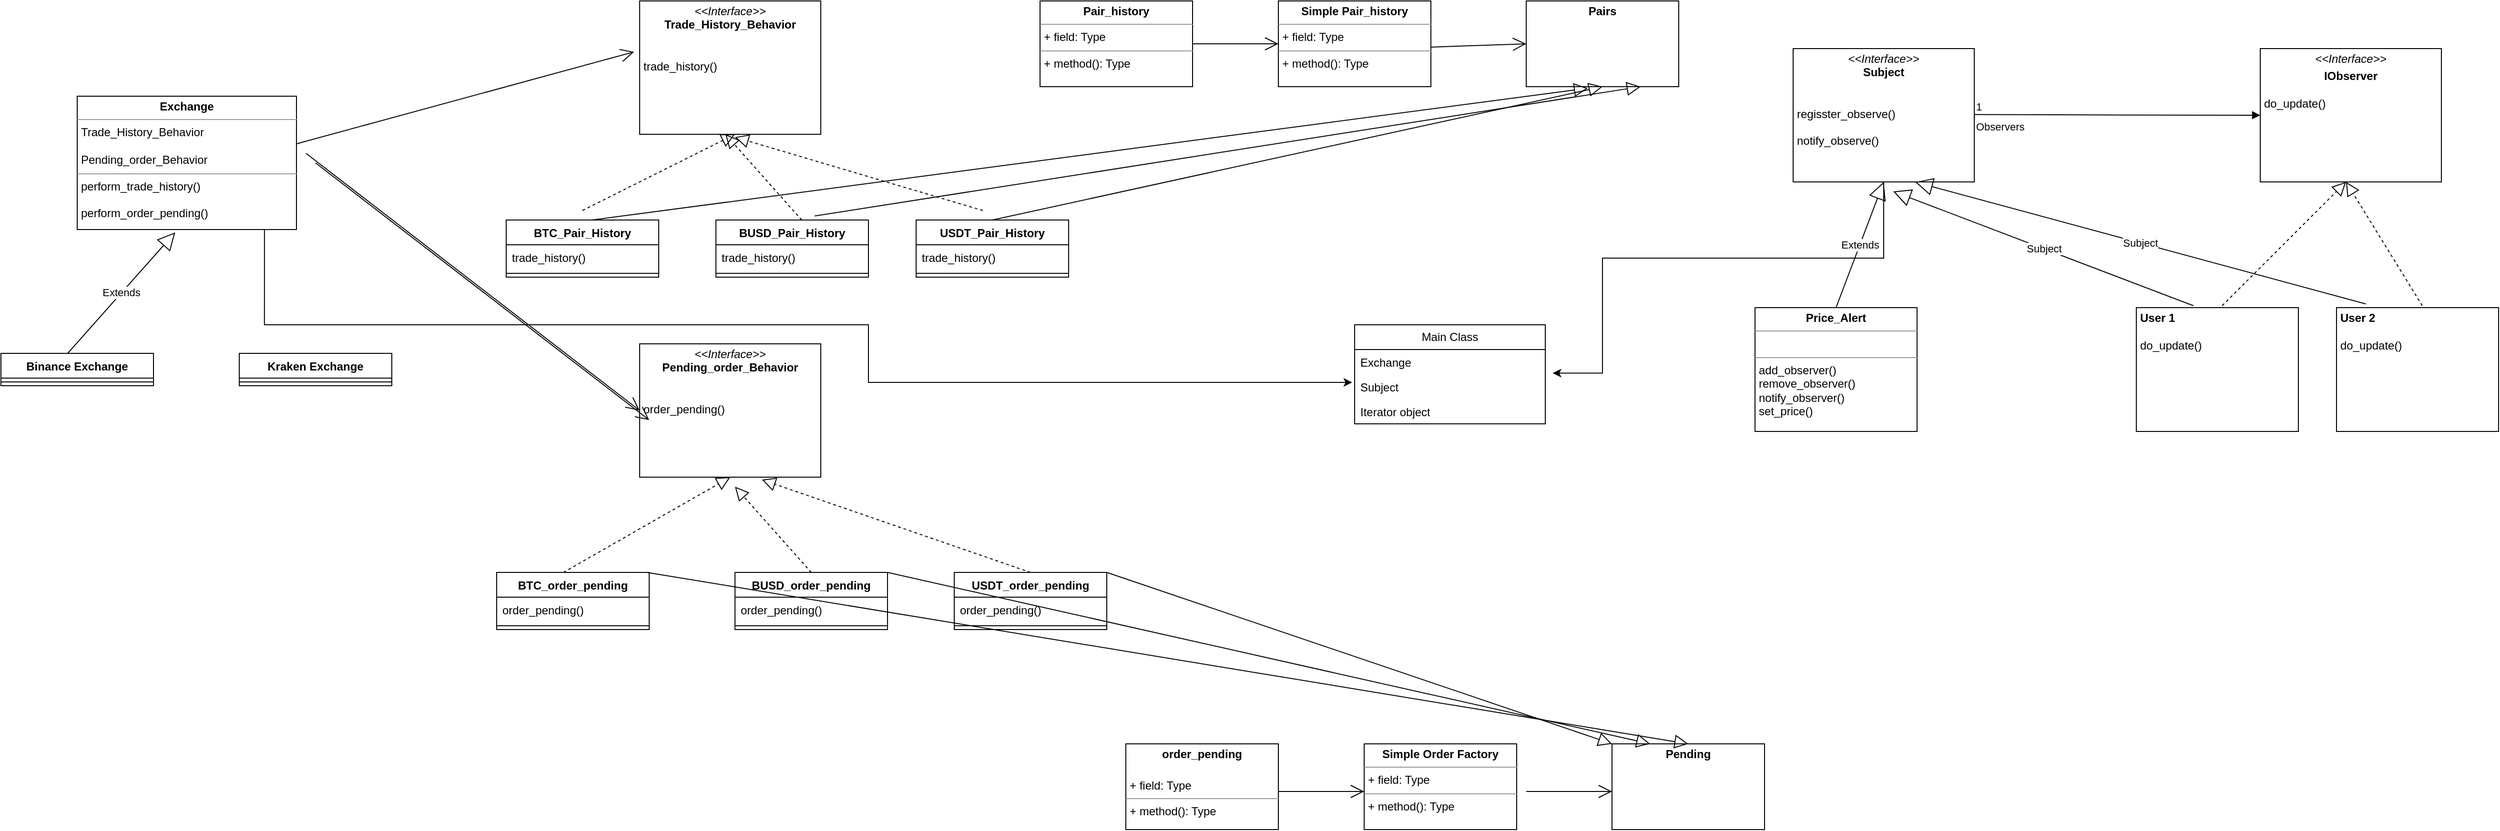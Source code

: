 <mxfile version="21.5.2" type="github">
  <diagram name="Page-1" id="w4T9-c-zakdsH0iH4GYn">
    <mxGraphModel dx="1615" dy="865" grid="1" gridSize="10" guides="1" tooltips="1" connect="1" arrows="1" fold="1" page="1" pageScale="1" pageWidth="3300" pageHeight="2339" math="0" shadow="0">
      <root>
        <mxCell id="0" />
        <mxCell id="1" parent="0" />
        <mxCell id="L4LY4rmguNBgHFEG2ncI-16" value="&lt;p style=&quot;margin:0px;margin-top:4px;text-align:center;&quot;&gt;&lt;b&gt;Exchange&lt;/b&gt;&lt;/p&gt;&lt;hr size=&quot;1&quot;&gt;&lt;p style=&quot;margin:0px;margin-left:4px;&quot;&gt;Trade_History_Behavior&lt;/p&gt;&lt;p style=&quot;margin:0px;margin-left:4px;&quot;&gt;&lt;br&gt;&lt;/p&gt;&lt;p style=&quot;margin:0px;margin-left:4px;&quot;&gt;Pending_order_Behavior&lt;/p&gt;&lt;hr size=&quot;1&quot;&gt;&lt;p style=&quot;margin:0px;margin-left:4px;&quot;&gt;perform_trade_history()&lt;/p&gt;&lt;p style=&quot;margin:0px;margin-left:4px;&quot;&gt;&lt;br&gt;&lt;/p&gt;&lt;p style=&quot;margin:0px;margin-left:4px;&quot;&gt;perform_order_pending()&lt;br&gt;&lt;/p&gt;" style="verticalAlign=top;align=left;overflow=fill;fontSize=12;fontFamily=Helvetica;html=1;whiteSpace=wrap;" vertex="1" parent="1">
          <mxGeometry x="100" y="200" width="230" height="140" as="geometry" />
        </mxCell>
        <mxCell id="L4LY4rmguNBgHFEG2ncI-18" value="&lt;p style=&quot;margin:0px;margin-top:4px;text-align:center;&quot;&gt;&lt;i&gt;&amp;lt;&amp;lt;Interface&amp;gt;&amp;gt;&lt;/i&gt;&lt;br&gt;&lt;b&gt;Trade_History_Behavior&lt;/b&gt;&lt;/p&gt;&lt;p style=&quot;margin:0px;margin-left:4px;&quot;&gt;&lt;br&gt;&lt;/p&gt;&lt;p style=&quot;margin:0px;margin-left:4px;&quot;&gt;&lt;br&gt;&lt;/p&gt;&lt;p style=&quot;margin:0px;margin-left:4px;&quot;&gt;trade_history()&lt;/p&gt;" style="verticalAlign=top;align=left;overflow=fill;fontSize=12;fontFamily=Helvetica;html=1;whiteSpace=wrap;" vertex="1" parent="1">
          <mxGeometry x="690" y="100" width="190" height="140" as="geometry" />
        </mxCell>
        <mxCell id="L4LY4rmguNBgHFEG2ncI-19" value="BTC_Pair_History" style="swimlane;fontStyle=1;align=center;verticalAlign=top;childLayout=stackLayout;horizontal=1;startSize=26;horizontalStack=0;resizeParent=1;resizeParentMax=0;resizeLast=0;collapsible=1;marginBottom=0;whiteSpace=wrap;html=1;" vertex="1" parent="1">
          <mxGeometry x="550" y="330" width="160" height="60" as="geometry" />
        </mxCell>
        <mxCell id="L4LY4rmguNBgHFEG2ncI-20" value="trade_history()" style="text;strokeColor=none;fillColor=none;align=left;verticalAlign=top;spacingLeft=4;spacingRight=4;overflow=hidden;rotatable=0;points=[[0,0.5],[1,0.5]];portConstraint=eastwest;whiteSpace=wrap;html=1;" vertex="1" parent="L4LY4rmguNBgHFEG2ncI-19">
          <mxGeometry y="26" width="160" height="26" as="geometry" />
        </mxCell>
        <mxCell id="L4LY4rmguNBgHFEG2ncI-21" value="" style="line;strokeWidth=1;fillColor=none;align=left;verticalAlign=middle;spacingTop=-1;spacingLeft=3;spacingRight=3;rotatable=0;labelPosition=right;points=[];portConstraint=eastwest;strokeColor=inherit;" vertex="1" parent="L4LY4rmguNBgHFEG2ncI-19">
          <mxGeometry y="52" width="160" height="8" as="geometry" />
        </mxCell>
        <mxCell id="L4LY4rmguNBgHFEG2ncI-23" value="BUSD_Pair_History" style="swimlane;fontStyle=1;align=center;verticalAlign=top;childLayout=stackLayout;horizontal=1;startSize=26;horizontalStack=0;resizeParent=1;resizeParentMax=0;resizeLast=0;collapsible=1;marginBottom=0;whiteSpace=wrap;html=1;" vertex="1" parent="1">
          <mxGeometry x="770" y="330" width="160" height="60" as="geometry" />
        </mxCell>
        <mxCell id="L4LY4rmguNBgHFEG2ncI-24" value="trade_history()" style="text;strokeColor=none;fillColor=none;align=left;verticalAlign=top;spacingLeft=4;spacingRight=4;overflow=hidden;rotatable=0;points=[[0,0.5],[1,0.5]];portConstraint=eastwest;whiteSpace=wrap;html=1;" vertex="1" parent="L4LY4rmguNBgHFEG2ncI-23">
          <mxGeometry y="26" width="160" height="26" as="geometry" />
        </mxCell>
        <mxCell id="L4LY4rmguNBgHFEG2ncI-25" value="" style="line;strokeWidth=1;fillColor=none;align=left;verticalAlign=middle;spacingTop=-1;spacingLeft=3;spacingRight=3;rotatable=0;labelPosition=right;points=[];portConstraint=eastwest;strokeColor=inherit;" vertex="1" parent="L4LY4rmguNBgHFEG2ncI-23">
          <mxGeometry y="52" width="160" height="8" as="geometry" />
        </mxCell>
        <mxCell id="L4LY4rmguNBgHFEG2ncI-27" value="USDT_Pair_History" style="swimlane;fontStyle=1;align=center;verticalAlign=top;childLayout=stackLayout;horizontal=1;startSize=26;horizontalStack=0;resizeParent=1;resizeParentMax=0;resizeLast=0;collapsible=1;marginBottom=0;whiteSpace=wrap;html=1;" vertex="1" parent="1">
          <mxGeometry x="980" y="330" width="160" height="60" as="geometry" />
        </mxCell>
        <mxCell id="L4LY4rmguNBgHFEG2ncI-28" value="trade_history()" style="text;strokeColor=none;fillColor=none;align=left;verticalAlign=top;spacingLeft=4;spacingRight=4;overflow=hidden;rotatable=0;points=[[0,0.5],[1,0.5]];portConstraint=eastwest;whiteSpace=wrap;html=1;" vertex="1" parent="L4LY4rmguNBgHFEG2ncI-27">
          <mxGeometry y="26" width="160" height="26" as="geometry" />
        </mxCell>
        <mxCell id="L4LY4rmguNBgHFEG2ncI-29" value="" style="line;strokeWidth=1;fillColor=none;align=left;verticalAlign=middle;spacingTop=-1;spacingLeft=3;spacingRight=3;rotatable=0;labelPosition=right;points=[];portConstraint=eastwest;strokeColor=inherit;" vertex="1" parent="L4LY4rmguNBgHFEG2ncI-27">
          <mxGeometry y="52" width="160" height="8" as="geometry" />
        </mxCell>
        <mxCell id="L4LY4rmguNBgHFEG2ncI-31" value="&lt;p style=&quot;margin:0px;margin-top:4px;text-align:center;&quot;&gt;&lt;i&gt;&amp;lt;&amp;lt;Interface&amp;gt;&amp;gt;&lt;/i&gt;&lt;br&gt;&lt;b&gt;Pending_order_Behavior&lt;/b&gt;&lt;/p&gt;&lt;p style=&quot;margin:0px;margin-left:4px;&quot;&gt;&lt;br&gt;&lt;/p&gt;&lt;p style=&quot;margin:0px;margin-left:4px;&quot;&gt;&lt;br&gt;&lt;/p&gt;&lt;p style=&quot;margin:0px;margin-left:4px;&quot;&gt;order_pending()&lt;/p&gt;" style="verticalAlign=top;align=left;overflow=fill;fontSize=12;fontFamily=Helvetica;html=1;whiteSpace=wrap;" vertex="1" parent="1">
          <mxGeometry x="690" y="460" width="190" height="140" as="geometry" />
        </mxCell>
        <mxCell id="L4LY4rmguNBgHFEG2ncI-35" value="BTC_order_pending" style="swimlane;fontStyle=1;align=center;verticalAlign=top;childLayout=stackLayout;horizontal=1;startSize=26;horizontalStack=0;resizeParent=1;resizeParentMax=0;resizeLast=0;collapsible=1;marginBottom=0;whiteSpace=wrap;html=1;" vertex="1" parent="1">
          <mxGeometry x="540" y="700" width="160" height="60" as="geometry" />
        </mxCell>
        <mxCell id="L4LY4rmguNBgHFEG2ncI-36" value="order_pending()" style="text;strokeColor=none;fillColor=none;align=left;verticalAlign=top;spacingLeft=4;spacingRight=4;overflow=hidden;rotatable=0;points=[[0,0.5],[1,0.5]];portConstraint=eastwest;whiteSpace=wrap;html=1;" vertex="1" parent="L4LY4rmguNBgHFEG2ncI-35">
          <mxGeometry y="26" width="160" height="26" as="geometry" />
        </mxCell>
        <mxCell id="L4LY4rmguNBgHFEG2ncI-37" value="" style="line;strokeWidth=1;fillColor=none;align=left;verticalAlign=middle;spacingTop=-1;spacingLeft=3;spacingRight=3;rotatable=0;labelPosition=right;points=[];portConstraint=eastwest;strokeColor=inherit;" vertex="1" parent="L4LY4rmguNBgHFEG2ncI-35">
          <mxGeometry y="52" width="160" height="8" as="geometry" />
        </mxCell>
        <mxCell id="L4LY4rmguNBgHFEG2ncI-38" value="BUSD_order_pending" style="swimlane;fontStyle=1;align=center;verticalAlign=top;childLayout=stackLayout;horizontal=1;startSize=26;horizontalStack=0;resizeParent=1;resizeParentMax=0;resizeLast=0;collapsible=1;marginBottom=0;whiteSpace=wrap;html=1;" vertex="1" parent="1">
          <mxGeometry x="790" y="700" width="160" height="60" as="geometry" />
        </mxCell>
        <mxCell id="L4LY4rmguNBgHFEG2ncI-39" value="order_pending()" style="text;strokeColor=none;fillColor=none;align=left;verticalAlign=top;spacingLeft=4;spacingRight=4;overflow=hidden;rotatable=0;points=[[0,0.5],[1,0.5]];portConstraint=eastwest;whiteSpace=wrap;html=1;" vertex="1" parent="L4LY4rmguNBgHFEG2ncI-38">
          <mxGeometry y="26" width="160" height="26" as="geometry" />
        </mxCell>
        <mxCell id="L4LY4rmguNBgHFEG2ncI-40" value="" style="line;strokeWidth=1;fillColor=none;align=left;verticalAlign=middle;spacingTop=-1;spacingLeft=3;spacingRight=3;rotatable=0;labelPosition=right;points=[];portConstraint=eastwest;strokeColor=inherit;" vertex="1" parent="L4LY4rmguNBgHFEG2ncI-38">
          <mxGeometry y="52" width="160" height="8" as="geometry" />
        </mxCell>
        <mxCell id="L4LY4rmguNBgHFEG2ncI-41" value="USDT_order_pending" style="swimlane;fontStyle=1;align=center;verticalAlign=top;childLayout=stackLayout;horizontal=1;startSize=26;horizontalStack=0;resizeParent=1;resizeParentMax=0;resizeLast=0;collapsible=1;marginBottom=0;whiteSpace=wrap;html=1;" vertex="1" parent="1">
          <mxGeometry x="1020" y="700" width="160" height="60" as="geometry" />
        </mxCell>
        <mxCell id="L4LY4rmguNBgHFEG2ncI-42" value="order_pending()" style="text;strokeColor=none;fillColor=none;align=left;verticalAlign=top;spacingLeft=4;spacingRight=4;overflow=hidden;rotatable=0;points=[[0,0.5],[1,0.5]];portConstraint=eastwest;whiteSpace=wrap;html=1;" vertex="1" parent="L4LY4rmguNBgHFEG2ncI-41">
          <mxGeometry y="26" width="160" height="26" as="geometry" />
        </mxCell>
        <mxCell id="L4LY4rmguNBgHFEG2ncI-43" value="" style="line;strokeWidth=1;fillColor=none;align=left;verticalAlign=middle;spacingTop=-1;spacingLeft=3;spacingRight=3;rotatable=0;labelPosition=right;points=[];portConstraint=eastwest;strokeColor=inherit;" vertex="1" parent="L4LY4rmguNBgHFEG2ncI-41">
          <mxGeometry y="52" width="160" height="8" as="geometry" />
        </mxCell>
        <mxCell id="L4LY4rmguNBgHFEG2ncI-44" value="" style="endArrow=block;dashed=1;endFill=0;endSize=12;html=1;rounded=0;entryX=0.5;entryY=1;entryDx=0;entryDy=0;" edge="1" parent="1" target="L4LY4rmguNBgHFEG2ncI-31">
          <mxGeometry width="160" relative="1" as="geometry">
            <mxPoint x="610" y="700" as="sourcePoint" />
            <mxPoint x="770" y="700" as="targetPoint" />
          </mxGeometry>
        </mxCell>
        <mxCell id="L4LY4rmguNBgHFEG2ncI-45" value="" style="endArrow=block;dashed=1;endFill=0;endSize=12;html=1;rounded=0;" edge="1" parent="1">
          <mxGeometry width="160" relative="1" as="geometry">
            <mxPoint x="870" y="700" as="sourcePoint" />
            <mxPoint x="790" y="610" as="targetPoint" />
          </mxGeometry>
        </mxCell>
        <mxCell id="L4LY4rmguNBgHFEG2ncI-46" value="" style="endArrow=block;dashed=1;endFill=0;endSize=12;html=1;rounded=0;entryX=0.675;entryY=1.019;entryDx=0;entryDy=0;entryPerimeter=0;" edge="1" parent="1" target="L4LY4rmguNBgHFEG2ncI-31">
          <mxGeometry width="160" relative="1" as="geometry">
            <mxPoint x="1100" y="700" as="sourcePoint" />
            <mxPoint x="1275" y="600" as="targetPoint" />
          </mxGeometry>
        </mxCell>
        <mxCell id="L4LY4rmguNBgHFEG2ncI-47" value="" style="endArrow=block;dashed=1;endFill=0;endSize=12;html=1;rounded=0;entryX=0.675;entryY=1.019;entryDx=0;entryDy=0;entryPerimeter=0;" edge="1" parent="1">
          <mxGeometry width="160" relative="1" as="geometry">
            <mxPoint x="1050" y="320" as="sourcePoint" />
            <mxPoint x="790" y="243" as="targetPoint" />
          </mxGeometry>
        </mxCell>
        <mxCell id="L4LY4rmguNBgHFEG2ncI-49" value="" style="endArrow=block;dashed=1;endFill=0;endSize=12;html=1;rounded=0;" edge="1" parent="1">
          <mxGeometry width="160" relative="1" as="geometry">
            <mxPoint x="860" y="330" as="sourcePoint" />
            <mxPoint x="780" y="240" as="targetPoint" />
          </mxGeometry>
        </mxCell>
        <mxCell id="L4LY4rmguNBgHFEG2ncI-50" value="" style="endArrow=block;dashed=1;endFill=0;endSize=12;html=1;rounded=0;entryX=0.5;entryY=1;entryDx=0;entryDy=0;" edge="1" parent="1">
          <mxGeometry width="160" relative="1" as="geometry">
            <mxPoint x="630" y="320" as="sourcePoint" />
            <mxPoint x="790" y="240" as="targetPoint" />
          </mxGeometry>
        </mxCell>
        <mxCell id="L4LY4rmguNBgHFEG2ncI-53" value="" style="endArrow=open;endFill=1;endSize=12;html=1;rounded=0;entryX=-0.031;entryY=0.382;entryDx=0;entryDy=0;entryPerimeter=0;" edge="1" parent="1" target="L4LY4rmguNBgHFEG2ncI-18">
          <mxGeometry width="160" relative="1" as="geometry">
            <mxPoint x="330" y="250" as="sourcePoint" />
            <mxPoint x="490" y="250" as="targetPoint" />
          </mxGeometry>
        </mxCell>
        <mxCell id="L4LY4rmguNBgHFEG2ncI-54" value="" style="endArrow=open;endFill=1;endSize=12;html=1;rounded=0;entryX=0;entryY=0.5;entryDx=0;entryDy=0;" edge="1" parent="1" target="L4LY4rmguNBgHFEG2ncI-31">
          <mxGeometry width="160" relative="1" as="geometry">
            <mxPoint x="340" y="260" as="sourcePoint" />
            <mxPoint x="694" y="163" as="targetPoint" />
          </mxGeometry>
        </mxCell>
        <mxCell id="L4LY4rmguNBgHFEG2ncI-55" value="Binance Exchange" style="swimlane;fontStyle=1;align=center;verticalAlign=top;childLayout=stackLayout;horizontal=1;startSize=26;horizontalStack=0;resizeParent=1;resizeParentMax=0;resizeLast=0;collapsible=1;marginBottom=0;whiteSpace=wrap;html=1;" vertex="1" parent="1">
          <mxGeometry x="20" y="470" width="160" height="34" as="geometry" />
        </mxCell>
        <mxCell id="L4LY4rmguNBgHFEG2ncI-57" value="" style="line;strokeWidth=1;fillColor=none;align=left;verticalAlign=middle;spacingTop=-1;spacingLeft=3;spacingRight=3;rotatable=0;labelPosition=right;points=[];portConstraint=eastwest;strokeColor=inherit;" vertex="1" parent="L4LY4rmguNBgHFEG2ncI-55">
          <mxGeometry y="26" width="160" height="8" as="geometry" />
        </mxCell>
        <mxCell id="L4LY4rmguNBgHFEG2ncI-104" style="edgeStyle=orthogonalEdgeStyle;rounded=0;orthogonalLoop=1;jettySize=auto;html=1;entryX=-0.013;entryY=1.328;entryDx=0;entryDy=0;entryPerimeter=0;exitX=0.854;exitY=1.004;exitDx=0;exitDy=0;exitPerimeter=0;" edge="1" parent="1" source="L4LY4rmguNBgHFEG2ncI-16" target="L4LY4rmguNBgHFEG2ncI-100">
          <mxGeometry relative="1" as="geometry">
            <Array as="points">
              <mxPoint x="296" y="440" />
              <mxPoint x="930" y="440" />
              <mxPoint x="930" y="501" />
            </Array>
          </mxGeometry>
        </mxCell>
        <mxCell id="L4LY4rmguNBgHFEG2ncI-59" value="Kraken Exchange" style="swimlane;fontStyle=1;align=center;verticalAlign=top;childLayout=stackLayout;horizontal=1;startSize=26;horizontalStack=0;resizeParent=1;resizeParentMax=0;resizeLast=0;collapsible=1;marginBottom=0;whiteSpace=wrap;html=1;" vertex="1" parent="1">
          <mxGeometry x="270" y="470" width="160" height="34" as="geometry" />
        </mxCell>
        <mxCell id="L4LY4rmguNBgHFEG2ncI-61" value="" style="line;strokeWidth=1;fillColor=none;align=left;verticalAlign=middle;spacingTop=-1;spacingLeft=3;spacingRight=3;rotatable=0;labelPosition=right;points=[];portConstraint=eastwest;strokeColor=inherit;" vertex="1" parent="L4LY4rmguNBgHFEG2ncI-59">
          <mxGeometry y="26" width="160" height="8" as="geometry" />
        </mxCell>
        <mxCell id="L4LY4rmguNBgHFEG2ncI-63" value="Extends" style="endArrow=block;endSize=16;endFill=0;html=1;rounded=0;entryX=0.447;entryY=1.021;entryDx=0;entryDy=0;entryPerimeter=0;" edge="1" parent="1" target="L4LY4rmguNBgHFEG2ncI-16">
          <mxGeometry width="160" relative="1" as="geometry">
            <mxPoint x="90" y="470" as="sourcePoint" />
            <mxPoint x="250" y="470" as="targetPoint" />
          </mxGeometry>
        </mxCell>
        <mxCell id="L4LY4rmguNBgHFEG2ncI-106" style="edgeStyle=orthogonalEdgeStyle;rounded=0;orthogonalLoop=1;jettySize=auto;html=1;entryX=1.039;entryY=-0.05;entryDx=0;entryDy=0;entryPerimeter=0;" edge="1" parent="1" source="L4LY4rmguNBgHFEG2ncI-66" target="L4LY4rmguNBgHFEG2ncI-101">
          <mxGeometry relative="1" as="geometry">
            <Array as="points">
              <mxPoint x="1995" y="370" />
              <mxPoint x="1700" y="370" />
              <mxPoint x="1700" y="491" />
            </Array>
          </mxGeometry>
        </mxCell>
        <mxCell id="L4LY4rmguNBgHFEG2ncI-66" value="&lt;p style=&quot;margin:0px;margin-top:4px;text-align:center;&quot;&gt;&lt;i&gt;&amp;lt;&amp;lt;Interface&amp;gt;&amp;gt;&lt;/i&gt;&lt;br&gt;&lt;b&gt;Subject&lt;/b&gt;&lt;/p&gt;&lt;p style=&quot;margin:0px;margin-left:4px;&quot;&gt;&lt;br&gt;&lt;/p&gt;&lt;p style=&quot;margin:0px;margin-left:4px;&quot;&gt;&lt;br&gt;&lt;/p&gt;&lt;p style=&quot;margin:0px;margin-left:4px;&quot;&gt;regisster_observe()&lt;/p&gt;&lt;p style=&quot;margin:0px;margin-left:4px;&quot;&gt;&lt;br&gt;&lt;/p&gt;&lt;p style=&quot;margin:0px;margin-left:4px;&quot;&gt;notify_observe()&lt;br&gt;&lt;/p&gt;" style="verticalAlign=top;align=left;overflow=fill;fontSize=12;fontFamily=Helvetica;html=1;whiteSpace=wrap;" vertex="1" parent="1">
          <mxGeometry x="1900" y="150" width="190" height="140" as="geometry" />
        </mxCell>
        <mxCell id="L4LY4rmguNBgHFEG2ncI-67" value="&lt;p style=&quot;margin:0px;margin-top:4px;text-align:center;&quot;&gt;&lt;b&gt;Price_Alert&lt;/b&gt;&lt;/p&gt;&lt;hr size=&quot;1&quot;&gt;&lt;p style=&quot;margin:0px;margin-left:4px;&quot;&gt;&lt;br&gt;&lt;/p&gt;&lt;hr size=&quot;1&quot;&gt;&lt;p style=&quot;margin:0px;margin-left:4px;&quot;&gt;add_observer()&lt;/p&gt;&lt;p style=&quot;margin:0px;margin-left:4px;&quot;&gt;remove_observer()&lt;/p&gt;&lt;p style=&quot;margin:0px;margin-left:4px;&quot;&gt;notify_observer()&lt;/p&gt;&lt;p style=&quot;margin:0px;margin-left:4px;&quot;&gt;set_price()&lt;/p&gt;" style="verticalAlign=top;align=left;overflow=fill;fontSize=12;fontFamily=Helvetica;html=1;whiteSpace=wrap;" vertex="1" parent="1">
          <mxGeometry x="1860" y="422" width="170" height="130" as="geometry" />
        </mxCell>
        <mxCell id="L4LY4rmguNBgHFEG2ncI-64" value="Extends" style="endArrow=block;endSize=16;endFill=0;html=1;rounded=0;entryX=0.5;entryY=1;entryDx=0;entryDy=0;exitX=0.5;exitY=0;exitDx=0;exitDy=0;" edge="1" parent="1" source="L4LY4rmguNBgHFEG2ncI-67" target="L4LY4rmguNBgHFEG2ncI-66">
          <mxGeometry width="160" relative="1" as="geometry">
            <mxPoint x="1940" y="410" as="sourcePoint" />
            <mxPoint x="1690" y="300" as="targetPoint" />
          </mxGeometry>
        </mxCell>
        <mxCell id="L4LY4rmguNBgHFEG2ncI-69" value="&lt;p style=&quot;margin:0px;margin-top:4px;text-align:center;&quot;&gt;&lt;i&gt;&amp;lt;&amp;lt;Interface&amp;gt;&amp;gt;&lt;/i&gt;&lt;br&gt;&lt;/p&gt;&lt;p style=&quot;margin:0px;margin-top:4px;text-align:center;&quot;&gt;&lt;b&gt;IObserver&lt;/b&gt;&lt;/p&gt;&lt;p style=&quot;margin:0px;margin-left:4px;&quot;&gt;&lt;br&gt;&lt;/p&gt;&lt;p style=&quot;margin:0px;margin-left:4px;&quot;&gt;do_update()&lt;/p&gt;" style="verticalAlign=top;align=left;overflow=fill;fontSize=12;fontFamily=Helvetica;html=1;whiteSpace=wrap;" vertex="1" parent="1">
          <mxGeometry x="2390" y="150" width="190" height="140" as="geometry" />
        </mxCell>
        <mxCell id="L4LY4rmguNBgHFEG2ncI-70" value="Observers" style="endArrow=block;endFill=1;html=1;edgeStyle=orthogonalEdgeStyle;align=left;verticalAlign=top;rounded=0;entryX=0;entryY=0.5;entryDx=0;entryDy=0;" edge="1" parent="1" target="L4LY4rmguNBgHFEG2ncI-69">
          <mxGeometry x="-1" relative="1" as="geometry">
            <mxPoint x="2090" y="219.23" as="sourcePoint" />
            <mxPoint x="2250" y="219.23" as="targetPoint" />
          </mxGeometry>
        </mxCell>
        <mxCell id="L4LY4rmguNBgHFEG2ncI-71" value="1" style="edgeLabel;resizable=0;html=1;align=left;verticalAlign=bottom;" connectable="0" vertex="1" parent="L4LY4rmguNBgHFEG2ncI-70">
          <mxGeometry x="-1" relative="1" as="geometry" />
        </mxCell>
        <mxCell id="L4LY4rmguNBgHFEG2ncI-73" value="&lt;p style=&quot;margin:0px;margin-top:4px;text-align:center;&quot;&gt;&lt;/p&gt;&lt;p style=&quot;margin:0px;margin-left:4px;&quot;&gt;&lt;b&gt;User 1&lt;/b&gt;&lt;/p&gt;&lt;p style=&quot;margin:0px;margin-left:4px;&quot;&gt;&lt;/p&gt;&lt;p style=&quot;margin:0px;margin-left:4px;&quot;&gt;&lt;br&gt;&lt;/p&gt;&lt;p style=&quot;margin:0px;margin-left:4px;&quot;&gt;do_update()&lt;/p&gt;" style="verticalAlign=top;align=left;overflow=fill;fontSize=12;fontFamily=Helvetica;html=1;whiteSpace=wrap;" vertex="1" parent="1">
          <mxGeometry x="2260" y="422" width="170" height="130" as="geometry" />
        </mxCell>
        <mxCell id="L4LY4rmguNBgHFEG2ncI-76" value="&lt;p style=&quot;margin:0px;margin-top:4px;text-align:center;&quot;&gt;&lt;/p&gt;&lt;p style=&quot;margin:0px;margin-left:4px;&quot;&gt;&lt;b&gt;User 2&lt;/b&gt;&lt;/p&gt;&lt;p style=&quot;margin:0px;margin-left:4px;&quot;&gt;&lt;/p&gt;&lt;p style=&quot;margin:0px;margin-left:4px;&quot;&gt;&lt;br&gt;&lt;/p&gt;&lt;p style=&quot;margin:0px;margin-left:4px;&quot;&gt;do_update()&lt;/p&gt;" style="verticalAlign=top;align=left;overflow=fill;fontSize=12;fontFamily=Helvetica;html=1;whiteSpace=wrap;" vertex="1" parent="1">
          <mxGeometry x="2470" y="422" width="170" height="130" as="geometry" />
        </mxCell>
        <mxCell id="L4LY4rmguNBgHFEG2ncI-77" value="" style="endArrow=block;dashed=1;endFill=0;endSize=12;html=1;rounded=0;entryX=0.5;entryY=1;entryDx=0;entryDy=0;" edge="1" parent="1">
          <mxGeometry width="160" relative="1" as="geometry">
            <mxPoint x="2350" y="420" as="sourcePoint" />
            <mxPoint x="2480" y="290" as="targetPoint" />
          </mxGeometry>
        </mxCell>
        <mxCell id="L4LY4rmguNBgHFEG2ncI-78" value="" style="endArrow=block;dashed=1;endFill=0;endSize=12;html=1;rounded=0;" edge="1" parent="1">
          <mxGeometry width="160" relative="1" as="geometry">
            <mxPoint x="2560" y="420" as="sourcePoint" />
            <mxPoint x="2480" y="290" as="targetPoint" />
          </mxGeometry>
        </mxCell>
        <mxCell id="L4LY4rmguNBgHFEG2ncI-79" value="Subject" style="endArrow=block;endSize=16;endFill=0;html=1;rounded=0;entryX=0.5;entryY=1;entryDx=0;entryDy=0;" edge="1" parent="1">
          <mxGeometry width="160" relative="1" as="geometry">
            <mxPoint x="2320" y="420" as="sourcePoint" />
            <mxPoint x="2005" y="300" as="targetPoint" />
          </mxGeometry>
        </mxCell>
        <mxCell id="L4LY4rmguNBgHFEG2ncI-80" value="Subject" style="endArrow=block;endSize=16;endFill=0;html=1;rounded=0;entryX=0.674;entryY=1.001;entryDx=0;entryDy=0;exitX=0.181;exitY=-0.03;exitDx=0;exitDy=0;exitPerimeter=0;entryPerimeter=0;" edge="1" parent="1" source="L4LY4rmguNBgHFEG2ncI-76" target="L4LY4rmguNBgHFEG2ncI-66">
          <mxGeometry width="160" relative="1" as="geometry">
            <mxPoint x="1965" y="442" as="sourcePoint" />
            <mxPoint x="2015" y="310" as="targetPoint" />
          </mxGeometry>
        </mxCell>
        <mxCell id="L4LY4rmguNBgHFEG2ncI-81" value="&lt;p style=&quot;margin:0px;margin-top:4px;text-align:center;&quot;&gt;&lt;b&gt;Pair_history&lt;/b&gt;&lt;/p&gt;&lt;hr size=&quot;1&quot;&gt;&lt;p style=&quot;margin:0px;margin-left:4px;&quot;&gt;+ field: Type&lt;/p&gt;&lt;hr size=&quot;1&quot;&gt;&lt;p style=&quot;margin:0px;margin-left:4px;&quot;&gt;+ method(): Type&lt;/p&gt;" style="verticalAlign=top;align=left;overflow=fill;fontSize=12;fontFamily=Helvetica;html=1;whiteSpace=wrap;" vertex="1" parent="1">
          <mxGeometry x="1110" y="100" width="160" height="90" as="geometry" />
        </mxCell>
        <mxCell id="L4LY4rmguNBgHFEG2ncI-83" value="&lt;p style=&quot;margin:0px;margin-top:4px;text-align:center;&quot;&gt;&lt;b&gt;Simple Pair_history&lt;/b&gt;&lt;/p&gt;&lt;hr size=&quot;1&quot;&gt;&lt;p style=&quot;margin:0px;margin-left:4px;&quot;&gt;+ field: Type&lt;/p&gt;&lt;hr size=&quot;1&quot;&gt;&lt;p style=&quot;margin:0px;margin-left:4px;&quot;&gt;+ method(): Type&lt;/p&gt;" style="verticalAlign=top;align=left;overflow=fill;fontSize=12;fontFamily=Helvetica;html=1;whiteSpace=wrap;" vertex="1" parent="1">
          <mxGeometry x="1360" y="100" width="160" height="90" as="geometry" />
        </mxCell>
        <mxCell id="L4LY4rmguNBgHFEG2ncI-84" value="&lt;p style=&quot;margin:0px;margin-top:4px;text-align:center;&quot;&gt;&lt;b&gt;Pairs&lt;/b&gt;&lt;/p&gt;" style="verticalAlign=top;align=left;overflow=fill;fontSize=12;fontFamily=Helvetica;html=1;whiteSpace=wrap;" vertex="1" parent="1">
          <mxGeometry x="1620" y="100" width="160" height="90" as="geometry" />
        </mxCell>
        <mxCell id="L4LY4rmguNBgHFEG2ncI-86" value="" style="endArrow=block;endFill=0;endSize=12;html=1;rounded=0;entryX=0.404;entryY=1.018;entryDx=0;entryDy=0;entryPerimeter=0;" edge="1" parent="1" target="L4LY4rmguNBgHFEG2ncI-84">
          <mxGeometry width="160" relative="1" as="geometry">
            <mxPoint x="640" y="330" as="sourcePoint" />
            <mxPoint x="800" y="250" as="targetPoint" />
          </mxGeometry>
        </mxCell>
        <mxCell id="L4LY4rmguNBgHFEG2ncI-87" value="" style="endArrow=block;endFill=0;endSize=12;html=1;rounded=0;entryX=0.5;entryY=1;entryDx=0;entryDy=0;" edge="1" parent="1" target="L4LY4rmguNBgHFEG2ncI-84">
          <mxGeometry width="160" relative="1" as="geometry">
            <mxPoint x="1060" y="330" as="sourcePoint" />
            <mxPoint x="800" y="253" as="targetPoint" />
          </mxGeometry>
        </mxCell>
        <mxCell id="L4LY4rmguNBgHFEG2ncI-88" value="" style="endArrow=block;endFill=0;endSize=12;html=1;rounded=0;entryX=0.75;entryY=1;entryDx=0;entryDy=0;exitX=0.648;exitY=-0.071;exitDx=0;exitDy=0;exitPerimeter=0;" edge="1" parent="1" source="L4LY4rmguNBgHFEG2ncI-23" target="L4LY4rmguNBgHFEG2ncI-84">
          <mxGeometry width="160" relative="1" as="geometry">
            <mxPoint x="870" y="340" as="sourcePoint" />
            <mxPoint x="790" y="250" as="targetPoint" />
          </mxGeometry>
        </mxCell>
        <mxCell id="L4LY4rmguNBgHFEG2ncI-89" value="" style="endArrow=open;endFill=1;endSize=12;html=1;rounded=0;entryX=0;entryY=0.5;entryDx=0;entryDy=0;exitX=1;exitY=0.5;exitDx=0;exitDy=0;" edge="1" parent="1" source="L4LY4rmguNBgHFEG2ncI-81" target="L4LY4rmguNBgHFEG2ncI-83">
          <mxGeometry width="160" relative="1" as="geometry">
            <mxPoint x="1290" y="150" as="sourcePoint" />
            <mxPoint x="1644" y="53" as="targetPoint" />
          </mxGeometry>
        </mxCell>
        <mxCell id="L4LY4rmguNBgHFEG2ncI-90" value="" style="endArrow=open;endFill=1;endSize=12;html=1;rounded=0;entryX=0;entryY=0.5;entryDx=0;entryDy=0;exitX=1;exitY=0.5;exitDx=0;exitDy=0;" edge="1" parent="1" target="L4LY4rmguNBgHFEG2ncI-84">
          <mxGeometry width="160" relative="1" as="geometry">
            <mxPoint x="1520" y="148.46" as="sourcePoint" />
            <mxPoint x="1610" y="148.46" as="targetPoint" />
          </mxGeometry>
        </mxCell>
        <mxCell id="L4LY4rmguNBgHFEG2ncI-91" value="&lt;p style=&quot;margin:0px;margin-top:4px;text-align:center;&quot;&gt;&lt;b&gt;order_pending&lt;/b&gt;&lt;/p&gt;&lt;p style=&quot;margin:0px;margin-top:4px;text-align:center;&quot;&gt;&lt;b&gt;&lt;br&gt;&lt;/b&gt;&lt;/p&gt;&lt;p style=&quot;margin:0px;margin-left:4px;&quot;&gt;+ field: Type&lt;/p&gt;&lt;hr size=&quot;1&quot;&gt;&lt;p style=&quot;margin:0px;margin-left:4px;&quot;&gt;+ method(): Type&lt;/p&gt;" style="verticalAlign=top;align=left;overflow=fill;fontSize=12;fontFamily=Helvetica;html=1;whiteSpace=wrap;" vertex="1" parent="1">
          <mxGeometry x="1200" y="880" width="160" height="90" as="geometry" />
        </mxCell>
        <mxCell id="L4LY4rmguNBgHFEG2ncI-92" value="&lt;p style=&quot;margin:0px;margin-top:4px;text-align:center;&quot;&gt;&lt;b&gt;Simple Order Factory&lt;/b&gt;&lt;/p&gt;&lt;hr size=&quot;1&quot;&gt;&lt;p style=&quot;margin:0px;margin-left:4px;&quot;&gt;+ field: Type&lt;/p&gt;&lt;hr size=&quot;1&quot;&gt;&lt;p style=&quot;margin:0px;margin-left:4px;&quot;&gt;+ method(): Type&lt;/p&gt;" style="verticalAlign=top;align=left;overflow=fill;fontSize=12;fontFamily=Helvetica;html=1;whiteSpace=wrap;" vertex="1" parent="1">
          <mxGeometry x="1450" y="880" width="160" height="90" as="geometry" />
        </mxCell>
        <mxCell id="L4LY4rmguNBgHFEG2ncI-93" value="&lt;p style=&quot;margin:0px;margin-top:4px;text-align:center;&quot;&gt;&lt;b&gt;Pending&lt;/b&gt;&lt;/p&gt;" style="verticalAlign=top;align=left;overflow=fill;fontSize=12;fontFamily=Helvetica;html=1;whiteSpace=wrap;" vertex="1" parent="1">
          <mxGeometry x="1710" y="880" width="160" height="90" as="geometry" />
        </mxCell>
        <mxCell id="L4LY4rmguNBgHFEG2ncI-94" value="" style="endArrow=block;endFill=0;endSize=12;html=1;rounded=0;entryX=0.5;entryY=0;entryDx=0;entryDy=0;" edge="1" parent="1" target="L4LY4rmguNBgHFEG2ncI-93">
          <mxGeometry width="160" relative="1" as="geometry">
            <mxPoint x="697.5" y="700" as="sourcePoint" />
            <mxPoint x="1742.5" y="562" as="targetPoint" />
          </mxGeometry>
        </mxCell>
        <mxCell id="L4LY4rmguNBgHFEG2ncI-95" value="" style="endArrow=block;endFill=0;endSize=12;html=1;rounded=0;exitX=1;exitY=0;exitDx=0;exitDy=0;entryX=0.25;entryY=0;entryDx=0;entryDy=0;" edge="1" parent="1" source="L4LY4rmguNBgHFEG2ncI-38" target="L4LY4rmguNBgHFEG2ncI-93">
          <mxGeometry width="160" relative="1" as="geometry">
            <mxPoint x="707.5" y="710" as="sourcePoint" />
            <mxPoint x="1660" y="580" as="targetPoint" />
          </mxGeometry>
        </mxCell>
        <mxCell id="L4LY4rmguNBgHFEG2ncI-96" value="" style="endArrow=block;endFill=0;endSize=12;html=1;rounded=0;exitX=1;exitY=0;exitDx=0;exitDy=0;entryX=0;entryY=0;entryDx=0;entryDy=0;" edge="1" parent="1" source="L4LY4rmguNBgHFEG2ncI-41" target="L4LY4rmguNBgHFEG2ncI-93">
          <mxGeometry width="160" relative="1" as="geometry">
            <mxPoint x="960" y="710" as="sourcePoint" />
            <mxPoint x="1710" y="580" as="targetPoint" />
          </mxGeometry>
        </mxCell>
        <mxCell id="L4LY4rmguNBgHFEG2ncI-97" value="" style="endArrow=open;endFill=1;endSize=12;html=1;rounded=0;entryX=0;entryY=0.5;entryDx=0;entryDy=0;exitX=1;exitY=0.5;exitDx=0;exitDy=0;" edge="1" parent="1">
          <mxGeometry width="160" relative="1" as="geometry">
            <mxPoint x="1360" y="930" as="sourcePoint" />
            <mxPoint x="1450" y="930" as="targetPoint" />
          </mxGeometry>
        </mxCell>
        <mxCell id="L4LY4rmguNBgHFEG2ncI-98" value="" style="endArrow=open;endFill=1;endSize=12;html=1;rounded=0;entryX=0;entryY=0.5;entryDx=0;entryDy=0;exitX=1;exitY=0.5;exitDx=0;exitDy=0;" edge="1" parent="1">
          <mxGeometry width="160" relative="1" as="geometry">
            <mxPoint x="1620" y="930" as="sourcePoint" />
            <mxPoint x="1710" y="930" as="targetPoint" />
          </mxGeometry>
        </mxCell>
        <mxCell id="L4LY4rmguNBgHFEG2ncI-99" value="Main Class" style="swimlane;fontStyle=0;childLayout=stackLayout;horizontal=1;startSize=26;fillColor=none;horizontalStack=0;resizeParent=1;resizeParentMax=0;resizeLast=0;collapsible=1;marginBottom=0;whiteSpace=wrap;html=1;" vertex="1" parent="1">
          <mxGeometry x="1440" y="440" width="200" height="104" as="geometry" />
        </mxCell>
        <mxCell id="L4LY4rmguNBgHFEG2ncI-100" value="Exchange" style="text;strokeColor=none;fillColor=none;align=left;verticalAlign=top;spacingLeft=4;spacingRight=4;overflow=hidden;rotatable=0;points=[[0,0.5],[1,0.5]];portConstraint=eastwest;whiteSpace=wrap;html=1;" vertex="1" parent="L4LY4rmguNBgHFEG2ncI-99">
          <mxGeometry y="26" width="200" height="26" as="geometry" />
        </mxCell>
        <mxCell id="L4LY4rmguNBgHFEG2ncI-101" value="Subject" style="text;strokeColor=none;fillColor=none;align=left;verticalAlign=top;spacingLeft=4;spacingRight=4;overflow=hidden;rotatable=0;points=[[0,0.5],[1,0.5]];portConstraint=eastwest;whiteSpace=wrap;html=1;" vertex="1" parent="L4LY4rmguNBgHFEG2ncI-99">
          <mxGeometry y="52" width="200" height="26" as="geometry" />
        </mxCell>
        <mxCell id="L4LY4rmguNBgHFEG2ncI-102" value="Iterator object" style="text;strokeColor=none;fillColor=none;align=left;verticalAlign=top;spacingLeft=4;spacingRight=4;overflow=hidden;rotatable=0;points=[[0,0.5],[1,0.5]];portConstraint=eastwest;whiteSpace=wrap;html=1;" vertex="1" parent="L4LY4rmguNBgHFEG2ncI-99">
          <mxGeometry y="78" width="200" height="26" as="geometry" />
        </mxCell>
        <mxCell id="L4LY4rmguNBgHFEG2ncI-103" value="" style="endArrow=open;endFill=1;endSize=12;html=1;rounded=0;entryX=0;entryY=0.5;entryDx=0;entryDy=0;" edge="1" parent="1">
          <mxGeometry width="160" relative="1" as="geometry">
            <mxPoint x="350" y="270" as="sourcePoint" />
            <mxPoint x="700" y="540" as="targetPoint" />
          </mxGeometry>
        </mxCell>
      </root>
    </mxGraphModel>
  </diagram>
</mxfile>
